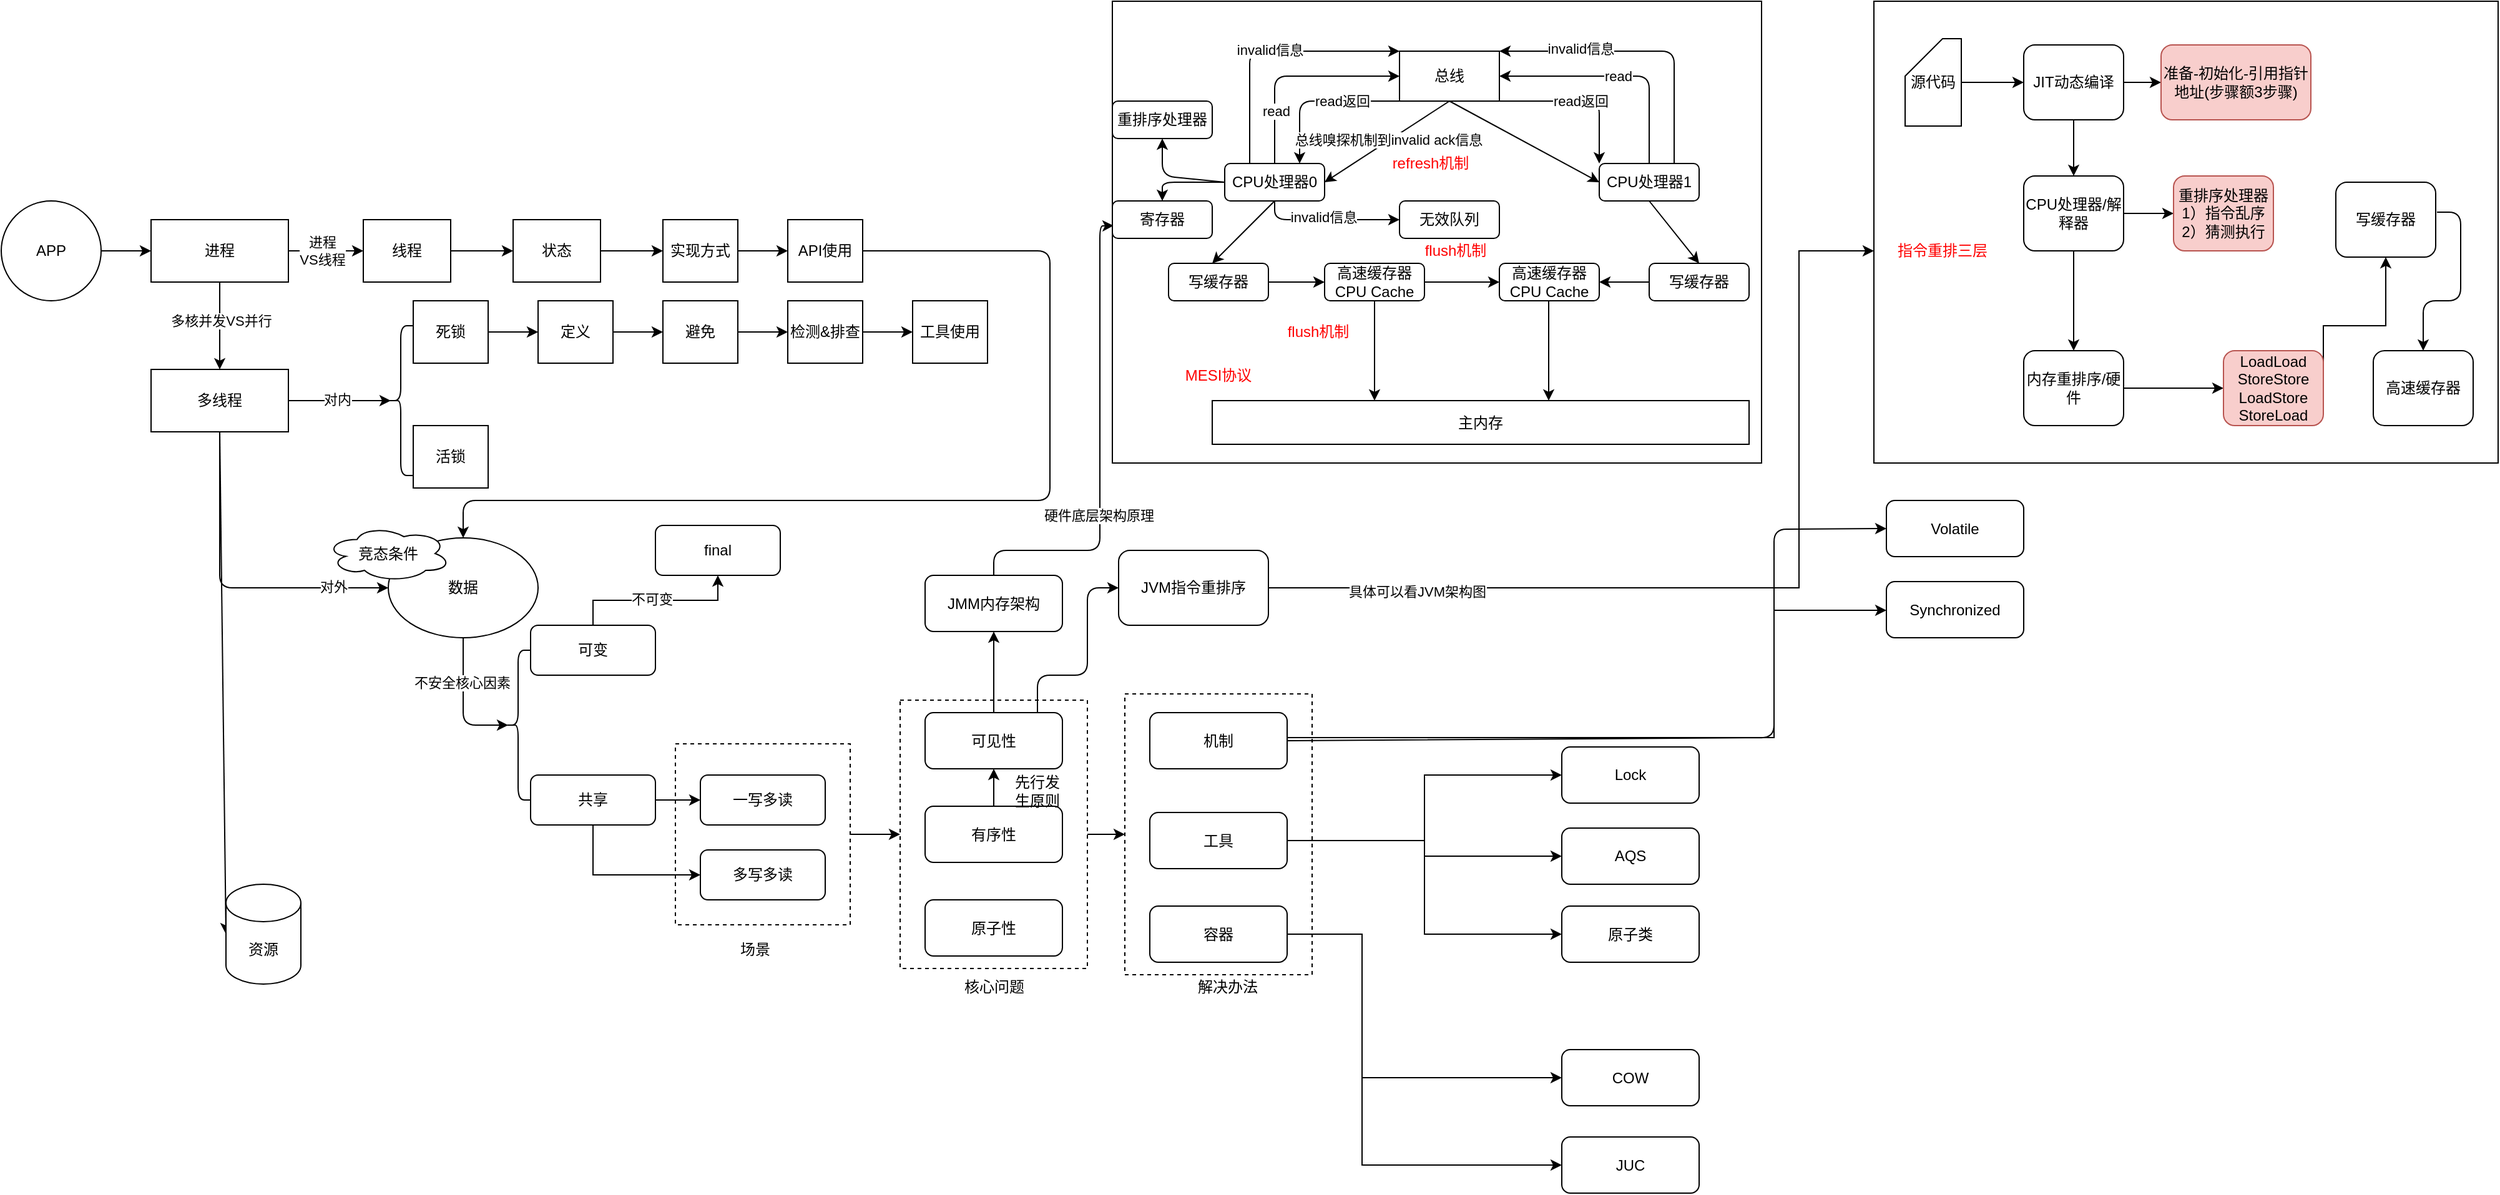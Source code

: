 <mxfile version="14.8.6" type="github">
  <diagram id="KB1vcJfw8zj7qNLRG0oM" name="Page-1">
    <mxGraphModel dx="946" dy="1719" grid="1" gridSize="10" guides="1" tooltips="1" connect="1" arrows="1" fold="1" page="1" pageScale="1" pageWidth="827" pageHeight="1169" math="0" shadow="0">
      <root>
        <mxCell id="0" />
        <mxCell id="1" parent="0" />
        <mxCell id="Qtu0secbyMmHB0UshVdj-67" value="" style="rounded=0;whiteSpace=wrap;html=1;dashed=1;" vertex="1" parent="1">
          <mxGeometry x="910" y="515" width="150" height="225" as="geometry" />
        </mxCell>
        <mxCell id="Qtu0secbyMmHB0UshVdj-61" value="" style="rounded=0;whiteSpace=wrap;html=1;dashed=1;" vertex="1" parent="1">
          <mxGeometry x="730" y="520" width="150" height="215" as="geometry" />
        </mxCell>
        <mxCell id="Qtu0secbyMmHB0UshVdj-51" value="" style="rounded=0;whiteSpace=wrap;html=1;dashed=1;" vertex="1" parent="1">
          <mxGeometry x="550" y="555" width="140" height="145" as="geometry" />
        </mxCell>
        <mxCell id="Qtu0secbyMmHB0UshVdj-1" value="APP" style="ellipse;whiteSpace=wrap;html=1;aspect=fixed;" vertex="1" parent="1">
          <mxGeometry x="10" y="120" width="80" height="80" as="geometry" />
        </mxCell>
        <mxCell id="Qtu0secbyMmHB0UshVdj-5" value="" style="edgeStyle=orthogonalEdgeStyle;rounded=0;orthogonalLoop=1;jettySize=auto;html=1;" edge="1" parent="1" source="Qtu0secbyMmHB0UshVdj-2" target="Qtu0secbyMmHB0UshVdj-4">
          <mxGeometry relative="1" as="geometry" />
        </mxCell>
        <mxCell id="Qtu0secbyMmHB0UshVdj-15" value="进程&lt;br&gt;VS线程" style="edgeLabel;html=1;align=center;verticalAlign=middle;resizable=0;points=[];" vertex="1" connectable="0" parent="Qtu0secbyMmHB0UshVdj-5">
          <mxGeometry x="-0.1" relative="1" as="geometry">
            <mxPoint as="offset" />
          </mxGeometry>
        </mxCell>
        <mxCell id="Qtu0secbyMmHB0UshVdj-13" value="" style="edgeStyle=orthogonalEdgeStyle;rounded=0;orthogonalLoop=1;jettySize=auto;html=1;" edge="1" parent="1" source="Qtu0secbyMmHB0UshVdj-2" target="Qtu0secbyMmHB0UshVdj-12">
          <mxGeometry relative="1" as="geometry" />
        </mxCell>
        <mxCell id="Qtu0secbyMmHB0UshVdj-14" value="多核并发VS并行" style="edgeLabel;html=1;align=center;verticalAlign=middle;resizable=0;points=[];" vertex="1" connectable="0" parent="Qtu0secbyMmHB0UshVdj-13">
          <mxGeometry x="-0.127" y="1" relative="1" as="geometry">
            <mxPoint as="offset" />
          </mxGeometry>
        </mxCell>
        <mxCell id="Qtu0secbyMmHB0UshVdj-2" value="进程" style="rounded=0;whiteSpace=wrap;html=1;" vertex="1" parent="1">
          <mxGeometry x="130" y="135" width="110" height="50" as="geometry" />
        </mxCell>
        <mxCell id="Qtu0secbyMmHB0UshVdj-3" value="" style="endArrow=classic;html=1;exitX=1;exitY=0.5;exitDx=0;exitDy=0;entryX=0;entryY=0.5;entryDx=0;entryDy=0;" edge="1" parent="1" source="Qtu0secbyMmHB0UshVdj-1" target="Qtu0secbyMmHB0UshVdj-2">
          <mxGeometry width="50" height="50" relative="1" as="geometry">
            <mxPoint x="100" y="290" as="sourcePoint" />
            <mxPoint x="150" y="240" as="targetPoint" />
          </mxGeometry>
        </mxCell>
        <mxCell id="Qtu0secbyMmHB0UshVdj-7" value="" style="edgeStyle=orthogonalEdgeStyle;rounded=0;orthogonalLoop=1;jettySize=auto;html=1;" edge="1" parent="1" source="Qtu0secbyMmHB0UshVdj-4" target="Qtu0secbyMmHB0UshVdj-6">
          <mxGeometry relative="1" as="geometry" />
        </mxCell>
        <mxCell id="Qtu0secbyMmHB0UshVdj-4" value="线程" style="rounded=0;whiteSpace=wrap;html=1;" vertex="1" parent="1">
          <mxGeometry x="300" y="135" width="70" height="50" as="geometry" />
        </mxCell>
        <mxCell id="Qtu0secbyMmHB0UshVdj-9" value="" style="edgeStyle=orthogonalEdgeStyle;rounded=0;orthogonalLoop=1;jettySize=auto;html=1;" edge="1" parent="1" source="Qtu0secbyMmHB0UshVdj-6" target="Qtu0secbyMmHB0UshVdj-8">
          <mxGeometry relative="1" as="geometry" />
        </mxCell>
        <mxCell id="Qtu0secbyMmHB0UshVdj-6" value="状态" style="rounded=0;whiteSpace=wrap;html=1;" vertex="1" parent="1">
          <mxGeometry x="420" y="135" width="70" height="50" as="geometry" />
        </mxCell>
        <mxCell id="Qtu0secbyMmHB0UshVdj-11" value="" style="edgeStyle=orthogonalEdgeStyle;rounded=0;orthogonalLoop=1;jettySize=auto;html=1;" edge="1" parent="1" source="Qtu0secbyMmHB0UshVdj-8" target="Qtu0secbyMmHB0UshVdj-10">
          <mxGeometry relative="1" as="geometry" />
        </mxCell>
        <mxCell id="Qtu0secbyMmHB0UshVdj-8" value="实现方式" style="rounded=0;whiteSpace=wrap;html=1;" vertex="1" parent="1">
          <mxGeometry x="540" y="135" width="60" height="50" as="geometry" />
        </mxCell>
        <mxCell id="Qtu0secbyMmHB0UshVdj-10" value="API使用" style="rounded=0;whiteSpace=wrap;html=1;" vertex="1" parent="1">
          <mxGeometry x="640" y="135" width="60" height="50" as="geometry" />
        </mxCell>
        <mxCell id="Qtu0secbyMmHB0UshVdj-17" value="" style="edgeStyle=orthogonalEdgeStyle;rounded=0;orthogonalLoop=1;jettySize=auto;html=1;entryX=0.1;entryY=0.5;entryDx=0;entryDy=0;entryPerimeter=0;exitX=1;exitY=0.5;exitDx=0;exitDy=0;" edge="1" parent="1" source="Qtu0secbyMmHB0UshVdj-12" target="Qtu0secbyMmHB0UshVdj-20">
          <mxGeometry relative="1" as="geometry">
            <mxPoint x="300" y="100" as="sourcePoint" />
            <Array as="points">
              <mxPoint x="240" y="280" />
            </Array>
          </mxGeometry>
        </mxCell>
        <mxCell id="Qtu0secbyMmHB0UshVdj-18" value="对内" style="edgeLabel;html=1;align=center;verticalAlign=middle;resizable=0;points=[];" vertex="1" connectable="0" parent="Qtu0secbyMmHB0UshVdj-17">
          <mxGeometry x="-0.05" y="1" relative="1" as="geometry">
            <mxPoint as="offset" />
          </mxGeometry>
        </mxCell>
        <mxCell id="Qtu0secbyMmHB0UshVdj-12" value="多线程" style="rounded=0;whiteSpace=wrap;html=1;" vertex="1" parent="1">
          <mxGeometry x="130" y="255" width="110" height="50" as="geometry" />
        </mxCell>
        <mxCell id="Qtu0secbyMmHB0UshVdj-20" value="" style="shape=curlyBracket;whiteSpace=wrap;html=1;rounded=1;" vertex="1" parent="1">
          <mxGeometry x="320" y="220" width="20" height="120" as="geometry" />
        </mxCell>
        <mxCell id="Qtu0secbyMmHB0UshVdj-24" value="" style="edgeStyle=orthogonalEdgeStyle;rounded=0;orthogonalLoop=1;jettySize=auto;html=1;" edge="1" parent="1" source="Qtu0secbyMmHB0UshVdj-21" target="Qtu0secbyMmHB0UshVdj-23">
          <mxGeometry relative="1" as="geometry" />
        </mxCell>
        <mxCell id="Qtu0secbyMmHB0UshVdj-21" value="死锁" style="rounded=0;whiteSpace=wrap;html=1;" vertex="1" parent="1">
          <mxGeometry x="340" y="200" width="60" height="50" as="geometry" />
        </mxCell>
        <mxCell id="Qtu0secbyMmHB0UshVdj-22" value="活锁" style="rounded=0;whiteSpace=wrap;html=1;" vertex="1" parent="1">
          <mxGeometry x="340" y="300" width="60" height="50" as="geometry" />
        </mxCell>
        <mxCell id="Qtu0secbyMmHB0UshVdj-26" value="" style="edgeStyle=orthogonalEdgeStyle;rounded=0;orthogonalLoop=1;jettySize=auto;html=1;" edge="1" parent="1" source="Qtu0secbyMmHB0UshVdj-23" target="Qtu0secbyMmHB0UshVdj-25">
          <mxGeometry relative="1" as="geometry" />
        </mxCell>
        <mxCell id="Qtu0secbyMmHB0UshVdj-23" value="定义" style="rounded=0;whiteSpace=wrap;html=1;" vertex="1" parent="1">
          <mxGeometry x="440" y="200" width="60" height="50" as="geometry" />
        </mxCell>
        <mxCell id="Qtu0secbyMmHB0UshVdj-28" value="" style="edgeStyle=orthogonalEdgeStyle;rounded=0;orthogonalLoop=1;jettySize=auto;html=1;" edge="1" parent="1" source="Qtu0secbyMmHB0UshVdj-25" target="Qtu0secbyMmHB0UshVdj-27">
          <mxGeometry relative="1" as="geometry" />
        </mxCell>
        <mxCell id="Qtu0secbyMmHB0UshVdj-25" value="避免" style="rounded=0;whiteSpace=wrap;html=1;" vertex="1" parent="1">
          <mxGeometry x="540" y="200" width="60" height="50" as="geometry" />
        </mxCell>
        <mxCell id="Qtu0secbyMmHB0UshVdj-30" value="" style="edgeStyle=orthogonalEdgeStyle;rounded=0;orthogonalLoop=1;jettySize=auto;html=1;" edge="1" parent="1" source="Qtu0secbyMmHB0UshVdj-27" target="Qtu0secbyMmHB0UshVdj-29">
          <mxGeometry relative="1" as="geometry" />
        </mxCell>
        <mxCell id="Qtu0secbyMmHB0UshVdj-27" value="检测&amp;amp;排查" style="rounded=0;whiteSpace=wrap;html=1;" vertex="1" parent="1">
          <mxGeometry x="640" y="200" width="60" height="50" as="geometry" />
        </mxCell>
        <mxCell id="Qtu0secbyMmHB0UshVdj-29" value="工具使用" style="rounded=0;whiteSpace=wrap;html=1;" vertex="1" parent="1">
          <mxGeometry x="740" y="200" width="60" height="50" as="geometry" />
        </mxCell>
        <mxCell id="Qtu0secbyMmHB0UshVdj-32" value="" style="endArrow=classic;html=1;exitX=0.5;exitY=1;exitDx=0;exitDy=0;entryX=0;entryY=0.5;entryDx=0;entryDy=0;" edge="1" parent="1" source="Qtu0secbyMmHB0UshVdj-12" target="Qtu0secbyMmHB0UshVdj-34">
          <mxGeometry width="50" height="50" relative="1" as="geometry">
            <mxPoint x="180" y="470" as="sourcePoint" />
            <mxPoint x="327" y="535" as="targetPoint" />
            <Array as="points">
              <mxPoint x="185" y="430" />
            </Array>
          </mxGeometry>
        </mxCell>
        <mxCell id="Qtu0secbyMmHB0UshVdj-33" value="对外" style="edgeLabel;html=1;align=center;verticalAlign=middle;resizable=0;points=[];" vertex="1" connectable="0" parent="Qtu0secbyMmHB0UshVdj-32">
          <mxGeometry x="0.661" y="1" relative="1" as="geometry">
            <mxPoint as="offset" />
          </mxGeometry>
        </mxCell>
        <mxCell id="Qtu0secbyMmHB0UshVdj-34" value="数据" style="ellipse;whiteSpace=wrap;html=1;" vertex="1" parent="1">
          <mxGeometry x="320" y="390" width="120" height="80" as="geometry" />
        </mxCell>
        <mxCell id="Qtu0secbyMmHB0UshVdj-35" value="" style="endArrow=classic;html=1;exitX=1;exitY=0.5;exitDx=0;exitDy=0;entryX=0.5;entryY=0;entryDx=0;entryDy=0;" edge="1" parent="1" source="Qtu0secbyMmHB0UshVdj-10" target="Qtu0secbyMmHB0UshVdj-34">
          <mxGeometry width="50" height="50" relative="1" as="geometry">
            <mxPoint x="580" y="400" as="sourcePoint" />
            <mxPoint x="630" y="350" as="targetPoint" />
            <Array as="points">
              <mxPoint x="850" y="160" />
              <mxPoint x="850" y="360" />
              <mxPoint x="380" y="360" />
            </Array>
          </mxGeometry>
        </mxCell>
        <mxCell id="Qtu0secbyMmHB0UshVdj-37" value="竞态条件" style="ellipse;shape=cloud;whiteSpace=wrap;html=1;" vertex="1" parent="1">
          <mxGeometry x="270" y="380" width="100" height="45" as="geometry" />
        </mxCell>
        <mxCell id="Qtu0secbyMmHB0UshVdj-38" value="" style="shape=curlyBracket;whiteSpace=wrap;html=1;rounded=1;" vertex="1" parent="1">
          <mxGeometry x="414" y="480" width="20" height="120" as="geometry" />
        </mxCell>
        <mxCell id="Qtu0secbyMmHB0UshVdj-39" value="" style="endArrow=classic;html=1;entryX=0.1;entryY=0.5;entryDx=0;entryDy=0;entryPerimeter=0;exitX=0.5;exitY=1;exitDx=0;exitDy=0;" edge="1" parent="1" source="Qtu0secbyMmHB0UshVdj-34" target="Qtu0secbyMmHB0UshVdj-38">
          <mxGeometry width="50" height="50" relative="1" as="geometry">
            <mxPoint x="300" y="620" as="sourcePoint" />
            <mxPoint x="350" y="570" as="targetPoint" />
            <Array as="points">
              <mxPoint x="380" y="540" />
            </Array>
          </mxGeometry>
        </mxCell>
        <mxCell id="Qtu0secbyMmHB0UshVdj-42" value="不安全核心因素" style="edgeLabel;html=1;align=center;verticalAlign=middle;resizable=0;points=[];" vertex="1" connectable="0" parent="Qtu0secbyMmHB0UshVdj-39">
          <mxGeometry x="-0.321" y="-1" relative="1" as="geometry">
            <mxPoint as="offset" />
          </mxGeometry>
        </mxCell>
        <mxCell id="Qtu0secbyMmHB0UshVdj-45" value="" style="edgeStyle=orthogonalEdgeStyle;rounded=0;orthogonalLoop=1;jettySize=auto;html=1;exitX=0.5;exitY=0;exitDx=0;exitDy=0;" edge="1" parent="1" source="Qtu0secbyMmHB0UshVdj-40" target="Qtu0secbyMmHB0UshVdj-44">
          <mxGeometry relative="1" as="geometry" />
        </mxCell>
        <mxCell id="Qtu0secbyMmHB0UshVdj-46" value="不可变" style="edgeLabel;html=1;align=center;verticalAlign=middle;resizable=0;points=[];" vertex="1" connectable="0" parent="Qtu0secbyMmHB0UshVdj-45">
          <mxGeometry x="-0.043" y="1" relative="1" as="geometry">
            <mxPoint as="offset" />
          </mxGeometry>
        </mxCell>
        <mxCell id="Qtu0secbyMmHB0UshVdj-40" value="可变" style="rounded=1;whiteSpace=wrap;html=1;" vertex="1" parent="1">
          <mxGeometry x="434" y="460" width="100" height="40" as="geometry" />
        </mxCell>
        <mxCell id="Qtu0secbyMmHB0UshVdj-48" value="" style="edgeStyle=orthogonalEdgeStyle;rounded=0;orthogonalLoop=1;jettySize=auto;html=1;" edge="1" parent="1" source="Qtu0secbyMmHB0UshVdj-41" target="Qtu0secbyMmHB0UshVdj-47">
          <mxGeometry relative="1" as="geometry" />
        </mxCell>
        <mxCell id="Qtu0secbyMmHB0UshVdj-50" value="" style="edgeStyle=orthogonalEdgeStyle;rounded=0;orthogonalLoop=1;jettySize=auto;html=1;entryX=0;entryY=0.5;entryDx=0;entryDy=0;exitX=0.5;exitY=1;exitDx=0;exitDy=0;" edge="1" parent="1" source="Qtu0secbyMmHB0UshVdj-41" target="Qtu0secbyMmHB0UshVdj-49">
          <mxGeometry relative="1" as="geometry" />
        </mxCell>
        <mxCell id="Qtu0secbyMmHB0UshVdj-41" value="共享" style="rounded=1;whiteSpace=wrap;html=1;" vertex="1" parent="1">
          <mxGeometry x="434" y="580" width="100" height="40" as="geometry" />
        </mxCell>
        <mxCell id="Qtu0secbyMmHB0UshVdj-44" value="final" style="rounded=1;whiteSpace=wrap;html=1;" vertex="1" parent="1">
          <mxGeometry x="534" y="380" width="100" height="40" as="geometry" />
        </mxCell>
        <mxCell id="Qtu0secbyMmHB0UshVdj-47" value="一写多读" style="rounded=1;whiteSpace=wrap;html=1;" vertex="1" parent="1">
          <mxGeometry x="570" y="580" width="100" height="40" as="geometry" />
        </mxCell>
        <mxCell id="Qtu0secbyMmHB0UshVdj-49" value="多写多读" style="rounded=1;whiteSpace=wrap;html=1;" vertex="1" parent="1">
          <mxGeometry x="570" y="640" width="100" height="40" as="geometry" />
        </mxCell>
        <mxCell id="Qtu0secbyMmHB0UshVdj-84" value="" style="edgeStyle=orthogonalEdgeStyle;rounded=0;orthogonalLoop=1;jettySize=auto;html=1;" edge="1" parent="1" source="Qtu0secbyMmHB0UshVdj-53" target="Qtu0secbyMmHB0UshVdj-83">
          <mxGeometry relative="1" as="geometry" />
        </mxCell>
        <mxCell id="Qtu0secbyMmHB0UshVdj-53" value="可见性" style="rounded=1;whiteSpace=wrap;html=1;" vertex="1" parent="1">
          <mxGeometry x="750" y="530" width="110" height="45" as="geometry" />
        </mxCell>
        <mxCell id="Qtu0secbyMmHB0UshVdj-54" value="原子性" style="rounded=1;whiteSpace=wrap;html=1;" vertex="1" parent="1">
          <mxGeometry x="750" y="680" width="110" height="45" as="geometry" />
        </mxCell>
        <mxCell id="Qtu0secbyMmHB0UshVdj-55" value="有序性" style="rounded=1;whiteSpace=wrap;html=1;" vertex="1" parent="1">
          <mxGeometry x="750" y="605" width="110" height="45" as="geometry" />
        </mxCell>
        <mxCell id="Qtu0secbyMmHB0UshVdj-75" value="" style="edgeStyle=orthogonalEdgeStyle;rounded=0;orthogonalLoop=1;jettySize=auto;html=1;" edge="1" parent="1" source="Qtu0secbyMmHB0UshVdj-60" target="Qtu0secbyMmHB0UshVdj-74">
          <mxGeometry relative="1" as="geometry">
            <Array as="points">
              <mxPoint x="1430" y="550" />
              <mxPoint x="1430" y="448" />
            </Array>
          </mxGeometry>
        </mxCell>
        <mxCell id="Qtu0secbyMmHB0UshVdj-60" value="机制" style="rounded=1;whiteSpace=wrap;html=1;" vertex="1" parent="1">
          <mxGeometry x="930" y="530" width="110" height="45" as="geometry" />
        </mxCell>
        <mxCell id="Qtu0secbyMmHB0UshVdj-62" value="" style="endArrow=classic;html=1;entryX=0;entryY=0.5;entryDx=0;entryDy=0;exitX=1;exitY=0.5;exitDx=0;exitDy=0;" edge="1" parent="1" source="Qtu0secbyMmHB0UshVdj-51" target="Qtu0secbyMmHB0UshVdj-61">
          <mxGeometry width="50" height="50" relative="1" as="geometry">
            <mxPoint x="620" y="810" as="sourcePoint" />
            <mxPoint x="670" y="760" as="targetPoint" />
          </mxGeometry>
        </mxCell>
        <mxCell id="Qtu0secbyMmHB0UshVdj-63" value="场景" style="text;html=1;strokeColor=none;fillColor=none;align=center;verticalAlign=middle;whiteSpace=wrap;rounded=0;dashed=1;" vertex="1" parent="1">
          <mxGeometry x="594" y="710" width="40" height="20" as="geometry" />
        </mxCell>
        <mxCell id="Qtu0secbyMmHB0UshVdj-64" value="核心问题" style="text;html=1;strokeColor=none;fillColor=none;align=center;verticalAlign=middle;whiteSpace=wrap;rounded=0;dashed=1;" vertex="1" parent="1">
          <mxGeometry x="777.5" y="740" width="55" height="20" as="geometry" />
        </mxCell>
        <mxCell id="Qtu0secbyMmHB0UshVdj-77" value="" style="edgeStyle=orthogonalEdgeStyle;rounded=0;orthogonalLoop=1;jettySize=auto;html=1;exitX=1;exitY=0.5;exitDx=0;exitDy=0;entryX=0;entryY=0.5;entryDx=0;entryDy=0;" edge="1" parent="1" source="Qtu0secbyMmHB0UshVdj-65" target="Qtu0secbyMmHB0UshVdj-78">
          <mxGeometry relative="1" as="geometry" />
        </mxCell>
        <mxCell id="Qtu0secbyMmHB0UshVdj-65" value="工具" style="rounded=1;whiteSpace=wrap;html=1;" vertex="1" parent="1">
          <mxGeometry x="930" y="610" width="110" height="45" as="geometry" />
        </mxCell>
        <mxCell id="Qtu0secbyMmHB0UshVdj-86" value="" style="edgeStyle=orthogonalEdgeStyle;rounded=0;orthogonalLoop=1;jettySize=auto;html=1;entryX=0;entryY=0.5;entryDx=0;entryDy=0;" edge="1" parent="1" source="Qtu0secbyMmHB0UshVdj-66" target="Qtu0secbyMmHB0UshVdj-85">
          <mxGeometry relative="1" as="geometry">
            <Array as="points">
              <mxPoint x="1100" y="708" />
              <mxPoint x="1100" y="823" />
            </Array>
          </mxGeometry>
        </mxCell>
        <mxCell id="Qtu0secbyMmHB0UshVdj-66" value="容器" style="rounded=1;whiteSpace=wrap;html=1;" vertex="1" parent="1">
          <mxGeometry x="930" y="685" width="110" height="45" as="geometry" />
        </mxCell>
        <mxCell id="Qtu0secbyMmHB0UshVdj-68" value="" style="endArrow=classic;html=1;entryX=0;entryY=0.5;entryDx=0;entryDy=0;exitX=1;exitY=0.5;exitDx=0;exitDy=0;" edge="1" parent="1" source="Qtu0secbyMmHB0UshVdj-61" target="Qtu0secbyMmHB0UshVdj-67">
          <mxGeometry width="50" height="50" relative="1" as="geometry">
            <mxPoint x="710" y="810" as="sourcePoint" />
            <mxPoint x="760" y="760" as="targetPoint" />
          </mxGeometry>
        </mxCell>
        <mxCell id="Qtu0secbyMmHB0UshVdj-69" value="解决办法" style="text;html=1;strokeColor=none;fillColor=none;align=center;verticalAlign=middle;whiteSpace=wrap;rounded=0;dashed=1;" vertex="1" parent="1">
          <mxGeometry x="965" y="740" width="55" height="20" as="geometry" />
        </mxCell>
        <mxCell id="Qtu0secbyMmHB0UshVdj-70" value="" style="endArrow=classic;html=1;exitX=0.5;exitY=1;exitDx=0;exitDy=0;entryX=0;entryY=0.5;entryDx=0;entryDy=0;entryPerimeter=0;" edge="1" parent="1" source="Qtu0secbyMmHB0UshVdj-12" target="Qtu0secbyMmHB0UshVdj-71">
          <mxGeometry width="50" height="50" relative="1" as="geometry">
            <mxPoint x="180" y="610" as="sourcePoint" />
            <mxPoint x="230" y="560" as="targetPoint" />
          </mxGeometry>
        </mxCell>
        <mxCell id="Qtu0secbyMmHB0UshVdj-71" value="资源" style="shape=cylinder3;whiteSpace=wrap;html=1;boundedLbl=1;backgroundOutline=1;size=15;" vertex="1" parent="1">
          <mxGeometry x="190" y="667.5" width="60" height="80" as="geometry" />
        </mxCell>
        <mxCell id="Qtu0secbyMmHB0UshVdj-72" value="" style="endArrow=classic;html=1;exitX=1;exitY=0.5;exitDx=0;exitDy=0;entryX=0;entryY=0.5;entryDx=0;entryDy=0;" edge="1" parent="1" source="Qtu0secbyMmHB0UshVdj-60" target="Qtu0secbyMmHB0UshVdj-73">
          <mxGeometry width="50" height="50" relative="1" as="geometry">
            <mxPoint x="980" y="460" as="sourcePoint" />
            <mxPoint x="985" y="440" as="targetPoint" />
            <Array as="points">
              <mxPoint x="1430" y="550" />
              <mxPoint x="1430" y="383" />
            </Array>
          </mxGeometry>
        </mxCell>
        <mxCell id="Qtu0secbyMmHB0UshVdj-73" value="Volatile" style="rounded=1;whiteSpace=wrap;html=1;" vertex="1" parent="1">
          <mxGeometry x="1520" y="360" width="110" height="45" as="geometry" />
        </mxCell>
        <mxCell id="Qtu0secbyMmHB0UshVdj-74" value="Synchronized" style="rounded=1;whiteSpace=wrap;html=1;" vertex="1" parent="1">
          <mxGeometry x="1520" y="425" width="110" height="45" as="geometry" />
        </mxCell>
        <mxCell id="Qtu0secbyMmHB0UshVdj-76" value="Lock" style="rounded=1;whiteSpace=wrap;html=1;" vertex="1" parent="1">
          <mxGeometry x="1260" y="557.5" width="110" height="45" as="geometry" />
        </mxCell>
        <mxCell id="Qtu0secbyMmHB0UshVdj-78" value="AQS" style="rounded=1;whiteSpace=wrap;html=1;" vertex="1" parent="1">
          <mxGeometry x="1260" y="622.5" width="110" height="45" as="geometry" />
        </mxCell>
        <mxCell id="Qtu0secbyMmHB0UshVdj-80" value="" style="edgeStyle=orthogonalEdgeStyle;rounded=0;orthogonalLoop=1;jettySize=auto;html=1;exitX=1;exitY=0.5;exitDx=0;exitDy=0;entryX=0;entryY=0.5;entryDx=0;entryDy=0;" edge="1" parent="1" source="Qtu0secbyMmHB0UshVdj-65" target="Qtu0secbyMmHB0UshVdj-76">
          <mxGeometry relative="1" as="geometry">
            <mxPoint x="1050" y="642.5" as="sourcePoint" />
            <mxPoint x="1110" y="687.5" as="targetPoint" />
          </mxGeometry>
        </mxCell>
        <mxCell id="Qtu0secbyMmHB0UshVdj-81" value="原子类" style="rounded=1;whiteSpace=wrap;html=1;" vertex="1" parent="1">
          <mxGeometry x="1260" y="685" width="110" height="45" as="geometry" />
        </mxCell>
        <mxCell id="Qtu0secbyMmHB0UshVdj-82" value="" style="edgeStyle=orthogonalEdgeStyle;rounded=0;orthogonalLoop=1;jettySize=auto;html=1;exitX=1;exitY=0.5;exitDx=0;exitDy=0;entryX=0;entryY=0.5;entryDx=0;entryDy=0;" edge="1" parent="1" source="Qtu0secbyMmHB0UshVdj-65" target="Qtu0secbyMmHB0UshVdj-81">
          <mxGeometry relative="1" as="geometry">
            <mxPoint x="1050" y="642.5" as="sourcePoint" />
            <mxPoint x="1270" y="655" as="targetPoint" />
          </mxGeometry>
        </mxCell>
        <mxCell id="Qtu0secbyMmHB0UshVdj-83" value="JMM内存架构" style="rounded=1;whiteSpace=wrap;html=1;" vertex="1" parent="1">
          <mxGeometry x="750" y="420" width="110" height="45" as="geometry" />
        </mxCell>
        <mxCell id="Qtu0secbyMmHB0UshVdj-85" value="COW" style="rounded=1;whiteSpace=wrap;html=1;" vertex="1" parent="1">
          <mxGeometry x="1260" y="800" width="110" height="45" as="geometry" />
        </mxCell>
        <mxCell id="Qtu0secbyMmHB0UshVdj-88" value="JUC" style="rounded=1;whiteSpace=wrap;html=1;" vertex="1" parent="1">
          <mxGeometry x="1260" y="870" width="110" height="45" as="geometry" />
        </mxCell>
        <mxCell id="Qtu0secbyMmHB0UshVdj-89" value="" style="edgeStyle=orthogonalEdgeStyle;rounded=0;orthogonalLoop=1;jettySize=auto;html=1;entryX=0;entryY=0.5;entryDx=0;entryDy=0;exitX=1;exitY=0.5;exitDx=0;exitDy=0;" edge="1" parent="1" source="Qtu0secbyMmHB0UshVdj-66" target="Qtu0secbyMmHB0UshVdj-88">
          <mxGeometry relative="1" as="geometry">
            <mxPoint x="1050" y="717.5" as="sourcePoint" />
            <mxPoint x="1270" y="832.5" as="targetPoint" />
            <Array as="points">
              <mxPoint x="1100" y="708" />
              <mxPoint x="1100" y="893" />
            </Array>
          </mxGeometry>
        </mxCell>
        <mxCell id="Qtu0secbyMmHB0UshVdj-90" value="" style="endArrow=classic;html=1;exitX=0.5;exitY=0;exitDx=0;exitDy=0;entryX=0.002;entryY=0.486;entryDx=0;entryDy=0;entryPerimeter=0;" edge="1" parent="1" source="Qtu0secbyMmHB0UshVdj-83" target="Qtu0secbyMmHB0UshVdj-91">
          <mxGeometry width="50" height="50" relative="1" as="geometry">
            <mxPoint x="870" y="410" as="sourcePoint" />
            <mxPoint x="1060" y="120" as="targetPoint" />
            <Array as="points">
              <mxPoint x="805" y="400" />
              <mxPoint x="890" y="400" />
              <mxPoint x="890" y="140" />
            </Array>
          </mxGeometry>
        </mxCell>
        <mxCell id="Qtu0secbyMmHB0UshVdj-130" value="硬件底层架构原理" style="edgeLabel;html=1;align=center;verticalAlign=middle;resizable=0;points=[];" vertex="1" connectable="0" parent="Qtu0secbyMmHB0UshVdj-90">
          <mxGeometry x="-0.293" y="1" relative="1" as="geometry">
            <mxPoint as="offset" />
          </mxGeometry>
        </mxCell>
        <mxCell id="Qtu0secbyMmHB0UshVdj-91" value="" style="rounded=0;whiteSpace=wrap;html=1;" vertex="1" parent="1">
          <mxGeometry x="900" y="-40" width="520" height="370" as="geometry" />
        </mxCell>
        <mxCell id="Qtu0secbyMmHB0UshVdj-92" value="主内存" style="rounded=0;whiteSpace=wrap;html=1;" vertex="1" parent="1">
          <mxGeometry x="980" y="280" width="430" height="35" as="geometry" />
        </mxCell>
        <mxCell id="Qtu0secbyMmHB0UshVdj-93" value="CPU处理器0" style="rounded=1;whiteSpace=wrap;html=1;" vertex="1" parent="1">
          <mxGeometry x="990" y="90" width="80" height="30" as="geometry" />
        </mxCell>
        <mxCell id="Qtu0secbyMmHB0UshVdj-94" value="总线" style="rounded=0;whiteSpace=wrap;html=1;" vertex="1" parent="1">
          <mxGeometry x="1130" width="80" height="40" as="geometry" />
        </mxCell>
        <mxCell id="Qtu0secbyMmHB0UshVdj-95" value="" style="endArrow=classic;html=1;exitX=0.5;exitY=0;exitDx=0;exitDy=0;" edge="1" parent="1" source="Qtu0secbyMmHB0UshVdj-93">
          <mxGeometry width="50" height="50" relative="1" as="geometry">
            <mxPoint x="1010" y="50" as="sourcePoint" />
            <mxPoint x="1130" y="20" as="targetPoint" />
            <Array as="points">
              <mxPoint x="1030" y="20" />
            </Array>
          </mxGeometry>
        </mxCell>
        <mxCell id="Qtu0secbyMmHB0UshVdj-96" value="read" style="edgeLabel;html=1;align=center;verticalAlign=middle;resizable=0;points=[];" vertex="1" connectable="0" parent="Qtu0secbyMmHB0UshVdj-95">
          <mxGeometry x="-0.506" y="-1" relative="1" as="geometry">
            <mxPoint as="offset" />
          </mxGeometry>
        </mxCell>
        <mxCell id="Qtu0secbyMmHB0UshVdj-97" value="" style="endArrow=classic;html=1;entryX=0.75;entryY=0;entryDx=0;entryDy=0;exitX=0;exitY=1;exitDx=0;exitDy=0;" edge="1" parent="1" source="Qtu0secbyMmHB0UshVdj-94" target="Qtu0secbyMmHB0UshVdj-93">
          <mxGeometry width="50" height="50" relative="1" as="geometry">
            <mxPoint x="1110" y="150" as="sourcePoint" />
            <mxPoint x="1160" y="100" as="targetPoint" />
            <Array as="points">
              <mxPoint x="1050" y="40" />
            </Array>
          </mxGeometry>
        </mxCell>
        <mxCell id="Qtu0secbyMmHB0UshVdj-98" value="read返回" style="edgeLabel;html=1;align=center;verticalAlign=middle;resizable=0;points=[];" vertex="1" connectable="0" parent="Qtu0secbyMmHB0UshVdj-97">
          <mxGeometry x="-0.292" relative="1" as="geometry">
            <mxPoint as="offset" />
          </mxGeometry>
        </mxCell>
        <mxCell id="Qtu0secbyMmHB0UshVdj-99" value="" style="endArrow=classic;html=1;entryX=1;entryY=0.5;entryDx=0;entryDy=0;exitX=0.5;exitY=1;exitDx=0;exitDy=0;" edge="1" parent="1" source="Qtu0secbyMmHB0UshVdj-94" target="Qtu0secbyMmHB0UshVdj-93">
          <mxGeometry width="50" height="50" relative="1" as="geometry">
            <mxPoint x="1140" y="110" as="sourcePoint" />
            <mxPoint x="1190" y="60" as="targetPoint" />
          </mxGeometry>
        </mxCell>
        <mxCell id="Qtu0secbyMmHB0UshVdj-100" value="总线嗅探机制到invalid ack信息" style="edgeLabel;html=1;align=center;verticalAlign=middle;resizable=0;points=[];" vertex="1" connectable="0" parent="Qtu0secbyMmHB0UshVdj-99">
          <mxGeometry x="-0.028" y="-1" relative="1" as="geometry">
            <mxPoint as="offset" />
          </mxGeometry>
        </mxCell>
        <mxCell id="Qtu0secbyMmHB0UshVdj-101" value="" style="endArrow=classic;html=1;exitX=0.25;exitY=0;exitDx=0;exitDy=0;entryX=0;entryY=0;entryDx=0;entryDy=0;" edge="1" parent="1" source="Qtu0secbyMmHB0UshVdj-93" target="Qtu0secbyMmHB0UshVdj-94">
          <mxGeometry width="50" height="50" relative="1" as="geometry">
            <mxPoint x="940" y="70" as="sourcePoint" />
            <mxPoint x="990" y="20" as="targetPoint" />
            <Array as="points">
              <mxPoint x="1010" />
            </Array>
          </mxGeometry>
        </mxCell>
        <mxCell id="Qtu0secbyMmHB0UshVdj-102" value="invalid信息" style="edgeLabel;html=1;align=center;verticalAlign=middle;resizable=0;points=[];" vertex="1" connectable="0" parent="Qtu0secbyMmHB0UshVdj-101">
          <mxGeometry x="0.009" y="1" relative="1" as="geometry">
            <mxPoint as="offset" />
          </mxGeometry>
        </mxCell>
        <mxCell id="Qtu0secbyMmHB0UshVdj-103" value="&lt;font color=&quot;#ff0000&quot;&gt;refresh机制&lt;/font&gt;" style="text;html=1;strokeColor=none;fillColor=none;align=center;verticalAlign=middle;whiteSpace=wrap;rounded=0;" vertex="1" parent="1">
          <mxGeometry x="1110" y="80" width="90" height="20" as="geometry" />
        </mxCell>
        <mxCell id="Qtu0secbyMmHB0UshVdj-111" value="" style="edgeStyle=orthogonalEdgeStyle;rounded=0;orthogonalLoop=1;jettySize=auto;html=1;" edge="1" parent="1" source="Qtu0secbyMmHB0UshVdj-104" target="Qtu0secbyMmHB0UshVdj-110">
          <mxGeometry relative="1" as="geometry" />
        </mxCell>
        <mxCell id="Qtu0secbyMmHB0UshVdj-104" value="高速缓存器&lt;br&gt;CPU Cache" style="rounded=1;whiteSpace=wrap;html=1;" vertex="1" parent="1">
          <mxGeometry x="1070" y="170" width="80" height="30" as="geometry" />
        </mxCell>
        <mxCell id="Qtu0secbyMmHB0UshVdj-105" value="写缓存器" style="rounded=1;whiteSpace=wrap;html=1;" vertex="1" parent="1">
          <mxGeometry x="945" y="170" width="80" height="30" as="geometry" />
        </mxCell>
        <mxCell id="Qtu0secbyMmHB0UshVdj-106" value="" style="endArrow=classic;html=1;exitX=0.5;exitY=1;exitDx=0;exitDy=0;" edge="1" parent="1" source="Qtu0secbyMmHB0UshVdj-93">
          <mxGeometry width="50" height="50" relative="1" as="geometry">
            <mxPoint x="850" y="100" as="sourcePoint" />
            <mxPoint x="980" y="170" as="targetPoint" />
          </mxGeometry>
        </mxCell>
        <mxCell id="Qtu0secbyMmHB0UshVdj-107" value="" style="endArrow=classic;html=1;entryX=0;entryY=0.5;entryDx=0;entryDy=0;exitX=1;exitY=0.5;exitDx=0;exitDy=0;" edge="1" parent="1" source="Qtu0secbyMmHB0UshVdj-105" target="Qtu0secbyMmHB0UshVdj-104">
          <mxGeometry width="50" height="50" relative="1" as="geometry">
            <mxPoint x="1030" y="120" as="sourcePoint" />
            <mxPoint x="1140" y="120" as="targetPoint" />
          </mxGeometry>
        </mxCell>
        <mxCell id="Qtu0secbyMmHB0UshVdj-108" value="" style="endArrow=classic;html=1;exitX=0.5;exitY=1;exitDx=0;exitDy=0;" edge="1" parent="1" source="Qtu0secbyMmHB0UshVdj-104">
          <mxGeometry width="50" height="50" relative="1" as="geometry">
            <mxPoint x="1170" y="180" as="sourcePoint" />
            <mxPoint x="1110" y="280" as="targetPoint" />
          </mxGeometry>
        </mxCell>
        <mxCell id="Qtu0secbyMmHB0UshVdj-109" value="&lt;font color=&quot;#ff0000&quot;&gt;flush机制&lt;/font&gt;" style="text;html=1;strokeColor=none;fillColor=none;align=center;verticalAlign=middle;whiteSpace=wrap;rounded=0;" vertex="1" parent="1">
          <mxGeometry x="1020" y="215" width="90" height="20" as="geometry" />
        </mxCell>
        <mxCell id="Qtu0secbyMmHB0UshVdj-110" value="高速缓存器&lt;br&gt;CPU Cache" style="rounded=1;whiteSpace=wrap;html=1;" vertex="1" parent="1">
          <mxGeometry x="1210" y="170" width="80" height="30" as="geometry" />
        </mxCell>
        <mxCell id="Qtu0secbyMmHB0UshVdj-112" value="&lt;font color=&quot;#ff0000&quot;&gt;flush机制&lt;/font&gt;" style="text;html=1;strokeColor=none;fillColor=none;align=center;verticalAlign=middle;whiteSpace=wrap;rounded=0;" vertex="1" parent="1">
          <mxGeometry x="1130" y="150" width="90" height="20" as="geometry" />
        </mxCell>
        <mxCell id="Qtu0secbyMmHB0UshVdj-114" value="" style="edgeStyle=orthogonalEdgeStyle;rounded=0;orthogonalLoop=1;jettySize=auto;html=1;entryX=1;entryY=0.5;entryDx=0;entryDy=0;" edge="1" parent="1" source="Qtu0secbyMmHB0UshVdj-113" target="Qtu0secbyMmHB0UshVdj-110">
          <mxGeometry relative="1" as="geometry" />
        </mxCell>
        <mxCell id="Qtu0secbyMmHB0UshVdj-113" value="写缓存器" style="rounded=1;whiteSpace=wrap;html=1;" vertex="1" parent="1">
          <mxGeometry x="1330" y="170" width="80" height="30" as="geometry" />
        </mxCell>
        <mxCell id="Qtu0secbyMmHB0UshVdj-115" value="CPU处理器1" style="rounded=1;whiteSpace=wrap;html=1;" vertex="1" parent="1">
          <mxGeometry x="1290" y="90" width="80" height="30" as="geometry" />
        </mxCell>
        <mxCell id="Qtu0secbyMmHB0UshVdj-116" value="" style="endArrow=classic;html=1;entryX=0.5;entryY=0;entryDx=0;entryDy=0;exitX=0.5;exitY=1;exitDx=0;exitDy=0;" edge="1" parent="1" source="Qtu0secbyMmHB0UshVdj-115" target="Qtu0secbyMmHB0UshVdj-113">
          <mxGeometry width="50" height="50" relative="1" as="geometry">
            <mxPoint x="1300" y="70" as="sourcePoint" />
            <mxPoint x="1350" y="20" as="targetPoint" />
          </mxGeometry>
        </mxCell>
        <mxCell id="Qtu0secbyMmHB0UshVdj-117" value="" style="endArrow=classic;html=1;exitX=0.75;exitY=0;exitDx=0;exitDy=0;entryX=1;entryY=0;entryDx=0;entryDy=0;" edge="1" parent="1" source="Qtu0secbyMmHB0UshVdj-115" target="Qtu0secbyMmHB0UshVdj-94">
          <mxGeometry width="50" height="50" relative="1" as="geometry">
            <mxPoint x="1250" y="70" as="sourcePoint" />
            <mxPoint x="1300" y="20" as="targetPoint" />
            <Array as="points">
              <mxPoint x="1350" />
            </Array>
          </mxGeometry>
        </mxCell>
        <mxCell id="Qtu0secbyMmHB0UshVdj-118" value="invalid信息" style="edgeLabel;html=1;align=center;verticalAlign=middle;resizable=0;points=[];" vertex="1" connectable="0" parent="Qtu0secbyMmHB0UshVdj-117">
          <mxGeometry x="0.435" y="-2" relative="1" as="geometry">
            <mxPoint as="offset" />
          </mxGeometry>
        </mxCell>
        <mxCell id="Qtu0secbyMmHB0UshVdj-119" value="read" style="endArrow=classic;html=1;entryX=1;entryY=0.5;entryDx=0;entryDy=0;exitX=0.5;exitY=0;exitDx=0;exitDy=0;" edge="1" parent="1" source="Qtu0secbyMmHB0UshVdj-115" target="Qtu0secbyMmHB0UshVdj-94">
          <mxGeometry width="50" height="50" relative="1" as="geometry">
            <mxPoint x="1240" y="120" as="sourcePoint" />
            <mxPoint x="1290" y="70" as="targetPoint" />
            <Array as="points">
              <mxPoint x="1330" y="20" />
            </Array>
          </mxGeometry>
        </mxCell>
        <mxCell id="Qtu0secbyMmHB0UshVdj-120" value="read返回" style="endArrow=classic;html=1;entryX=0;entryY=0;entryDx=0;entryDy=0;" edge="1" parent="1" target="Qtu0secbyMmHB0UshVdj-115">
          <mxGeometry width="50" height="50" relative="1" as="geometry">
            <mxPoint x="1210" y="40" as="sourcePoint" />
            <mxPoint x="1310" y="-100" as="targetPoint" />
            <Array as="points">
              <mxPoint x="1290" y="40" />
            </Array>
          </mxGeometry>
        </mxCell>
        <mxCell id="Qtu0secbyMmHB0UshVdj-121" value="" style="endArrow=classic;html=1;entryX=0;entryY=0.5;entryDx=0;entryDy=0;" edge="1" parent="1" target="Qtu0secbyMmHB0UshVdj-115">
          <mxGeometry width="50" height="50" relative="1" as="geometry">
            <mxPoint x="1170" y="40" as="sourcePoint" />
            <mxPoint x="1250" y="90" as="targetPoint" />
          </mxGeometry>
        </mxCell>
        <mxCell id="Qtu0secbyMmHB0UshVdj-122" value="" style="endArrow=classic;html=1;exitX=0.5;exitY=1;exitDx=0;exitDy=0;" edge="1" parent="1">
          <mxGeometry width="50" height="50" relative="1" as="geometry">
            <mxPoint x="1249.5" y="200" as="sourcePoint" />
            <mxPoint x="1249.5" y="280" as="targetPoint" />
          </mxGeometry>
        </mxCell>
        <mxCell id="Qtu0secbyMmHB0UshVdj-123" value="重排序处理器" style="rounded=1;whiteSpace=wrap;html=1;" vertex="1" parent="1">
          <mxGeometry x="900" y="40" width="80" height="30" as="geometry" />
        </mxCell>
        <mxCell id="Qtu0secbyMmHB0UshVdj-124" value="寄存器" style="rounded=1;whiteSpace=wrap;html=1;" vertex="1" parent="1">
          <mxGeometry x="900" y="120" width="80" height="30" as="geometry" />
        </mxCell>
        <mxCell id="Qtu0secbyMmHB0UshVdj-125" value="" style="endArrow=classic;html=1;exitX=0;exitY=0.5;exitDx=0;exitDy=0;entryX=0.5;entryY=0;entryDx=0;entryDy=0;" edge="1" parent="1" source="Qtu0secbyMmHB0UshVdj-93" target="Qtu0secbyMmHB0UshVdj-124">
          <mxGeometry width="50" height="50" relative="1" as="geometry">
            <mxPoint x="780" y="100" as="sourcePoint" />
            <mxPoint x="830" y="50" as="targetPoint" />
            <Array as="points">
              <mxPoint x="940" y="105" />
            </Array>
          </mxGeometry>
        </mxCell>
        <mxCell id="Qtu0secbyMmHB0UshVdj-126" value="" style="endArrow=classic;html=1;entryX=0.5;entryY=1;entryDx=0;entryDy=0;exitX=0;exitY=0.5;exitDx=0;exitDy=0;" edge="1" parent="1" source="Qtu0secbyMmHB0UshVdj-93" target="Qtu0secbyMmHB0UshVdj-123">
          <mxGeometry width="50" height="50" relative="1" as="geometry">
            <mxPoint x="910" y="110" as="sourcePoint" />
            <mxPoint x="960" y="60" as="targetPoint" />
            <Array as="points">
              <mxPoint x="940" y="100" />
            </Array>
          </mxGeometry>
        </mxCell>
        <mxCell id="Qtu0secbyMmHB0UshVdj-127" value="无效队列" style="rounded=1;whiteSpace=wrap;html=1;" vertex="1" parent="1">
          <mxGeometry x="1130" y="120" width="80" height="30" as="geometry" />
        </mxCell>
        <mxCell id="Qtu0secbyMmHB0UshVdj-128" value="" style="endArrow=classic;html=1;entryX=0;entryY=0.5;entryDx=0;entryDy=0;exitX=0.5;exitY=1;exitDx=0;exitDy=0;" edge="1" parent="1" source="Qtu0secbyMmHB0UshVdj-93" target="Qtu0secbyMmHB0UshVdj-127">
          <mxGeometry width="50" height="50" relative="1" as="geometry">
            <mxPoint x="730" y="100" as="sourcePoint" />
            <mxPoint x="780" y="50" as="targetPoint" />
            <Array as="points">
              <mxPoint x="1030" y="135" />
            </Array>
          </mxGeometry>
        </mxCell>
        <mxCell id="Qtu0secbyMmHB0UshVdj-129" value="invalid信息" style="edgeLabel;html=1;align=center;verticalAlign=middle;resizable=0;points=[];" vertex="1" connectable="0" parent="Qtu0secbyMmHB0UshVdj-128">
          <mxGeometry x="-0.061" y="2" relative="1" as="geometry">
            <mxPoint as="offset" />
          </mxGeometry>
        </mxCell>
        <mxCell id="Qtu0secbyMmHB0UshVdj-131" value="" style="endArrow=classic;html=1;entryX=0;entryY=0.5;entryDx=0;entryDy=0;" edge="1" parent="1" target="Qtu0secbyMmHB0UshVdj-132">
          <mxGeometry width="50" height="50" relative="1" as="geometry">
            <mxPoint x="840" y="530" as="sourcePoint" />
            <mxPoint x="900" y="470" as="targetPoint" />
            <Array as="points">
              <mxPoint x="840" y="500" />
              <mxPoint x="880" y="500" />
              <mxPoint x="880" y="430" />
            </Array>
          </mxGeometry>
        </mxCell>
        <mxCell id="Qtu0secbyMmHB0UshVdj-134" value="" style="edgeStyle=orthogonalEdgeStyle;rounded=0;orthogonalLoop=1;jettySize=auto;html=1;exitX=1;exitY=0.5;exitDx=0;exitDy=0;" edge="1" parent="1" source="Qtu0secbyMmHB0UshVdj-132" target="Qtu0secbyMmHB0UshVdj-133">
          <mxGeometry relative="1" as="geometry">
            <mxPoint x="1030" y="430" as="sourcePoint" />
            <Array as="points">
              <mxPoint x="1450" y="430" />
              <mxPoint x="1450" y="160" />
            </Array>
          </mxGeometry>
        </mxCell>
        <mxCell id="Qtu0secbyMmHB0UshVdj-136" value="具体可以看JVM架构图" style="edgeLabel;html=1;align=center;verticalAlign=middle;resizable=0;points=[];" vertex="1" connectable="0" parent="Qtu0secbyMmHB0UshVdj-134">
          <mxGeometry x="-0.685" y="-3" relative="1" as="geometry">
            <mxPoint as="offset" />
          </mxGeometry>
        </mxCell>
        <mxCell id="Qtu0secbyMmHB0UshVdj-132" value="JVM指令重排序" style="rounded=1;whiteSpace=wrap;html=1;" vertex="1" parent="1">
          <mxGeometry x="905" y="400" width="120" height="60" as="geometry" />
        </mxCell>
        <mxCell id="Qtu0secbyMmHB0UshVdj-133" value="" style="whiteSpace=wrap;html=1;rounded=0;" vertex="1" parent="1">
          <mxGeometry x="1510" y="-40" width="500" height="370" as="geometry" />
        </mxCell>
        <mxCell id="Qtu0secbyMmHB0UshVdj-137" value="源代码" style="shape=card;whiteSpace=wrap;html=1;rounded=0;" vertex="1" parent="1">
          <mxGeometry x="1535" y="-10" width="45" height="70" as="geometry" />
        </mxCell>
        <mxCell id="Qtu0secbyMmHB0UshVdj-140" value="" style="edgeStyle=orthogonalEdgeStyle;rounded=0;orthogonalLoop=1;jettySize=auto;html=1;" edge="1" parent="1" source="Qtu0secbyMmHB0UshVdj-138" target="Qtu0secbyMmHB0UshVdj-139">
          <mxGeometry relative="1" as="geometry" />
        </mxCell>
        <mxCell id="Qtu0secbyMmHB0UshVdj-144" value="" style="edgeStyle=orthogonalEdgeStyle;rounded=0;orthogonalLoop=1;jettySize=auto;html=1;" edge="1" parent="1" source="Qtu0secbyMmHB0UshVdj-138" target="Qtu0secbyMmHB0UshVdj-143">
          <mxGeometry relative="1" as="geometry" />
        </mxCell>
        <mxCell id="Qtu0secbyMmHB0UshVdj-138" value="JIT动态编译" style="rounded=1;whiteSpace=wrap;html=1;" vertex="1" parent="1">
          <mxGeometry x="1630" y="-5" width="80" height="60" as="geometry" />
        </mxCell>
        <mxCell id="Qtu0secbyMmHB0UshVdj-139" value="准备-初始化-引用指针地址(步骤额3步骤)" style="rounded=1;whiteSpace=wrap;html=1;fillColor=#f8cecc;strokeColor=#b85450;" vertex="1" parent="1">
          <mxGeometry x="1740" y="-5" width="120" height="60" as="geometry" />
        </mxCell>
        <mxCell id="Qtu0secbyMmHB0UshVdj-141" value="" style="endArrow=classic;html=1;entryX=0;entryY=0.5;entryDx=0;entryDy=0;" edge="1" parent="1" source="Qtu0secbyMmHB0UshVdj-137" target="Qtu0secbyMmHB0UshVdj-138">
          <mxGeometry width="50" height="50" relative="1" as="geometry">
            <mxPoint x="1580" y="140" as="sourcePoint" />
            <mxPoint x="1630" y="90" as="targetPoint" />
          </mxGeometry>
        </mxCell>
        <mxCell id="Qtu0secbyMmHB0UshVdj-146" value="" style="edgeStyle=orthogonalEdgeStyle;rounded=0;orthogonalLoop=1;jettySize=auto;html=1;" edge="1" parent="1" source="Qtu0secbyMmHB0UshVdj-143" target="Qtu0secbyMmHB0UshVdj-145">
          <mxGeometry relative="1" as="geometry" />
        </mxCell>
        <mxCell id="Qtu0secbyMmHB0UshVdj-152" value="" style="edgeStyle=orthogonalEdgeStyle;rounded=0;orthogonalLoop=1;jettySize=auto;html=1;" edge="1" parent="1" source="Qtu0secbyMmHB0UshVdj-143" target="Qtu0secbyMmHB0UshVdj-151">
          <mxGeometry relative="1" as="geometry" />
        </mxCell>
        <mxCell id="Qtu0secbyMmHB0UshVdj-143" value="CPU处理器/解释器" style="rounded=1;whiteSpace=wrap;html=1;" vertex="1" parent="1">
          <mxGeometry x="1630" y="100" width="80" height="60" as="geometry" />
        </mxCell>
        <mxCell id="Qtu0secbyMmHB0UshVdj-148" value="" style="edgeStyle=orthogonalEdgeStyle;rounded=0;orthogonalLoop=1;jettySize=auto;html=1;exitX=1;exitY=0.5;exitDx=0;exitDy=0;" edge="1" parent="1" source="Qtu0secbyMmHB0UshVdj-155" target="Qtu0secbyMmHB0UshVdj-147">
          <mxGeometry relative="1" as="geometry">
            <Array as="points">
              <mxPoint x="1870" y="220" />
              <mxPoint x="1920" y="220" />
            </Array>
          </mxGeometry>
        </mxCell>
        <mxCell id="Qtu0secbyMmHB0UshVdj-145" value="重排序处理器&lt;br&gt;1）指令乱序&lt;br&gt;2）猜测执行" style="rounded=1;whiteSpace=wrap;html=1;fillColor=#f8cecc;strokeColor=#b85450;" vertex="1" parent="1">
          <mxGeometry x="1750" y="100" width="80" height="60" as="geometry" />
        </mxCell>
        <mxCell id="Qtu0secbyMmHB0UshVdj-147" value="写缓存器" style="rounded=1;whiteSpace=wrap;html=1;" vertex="1" parent="1">
          <mxGeometry x="1880" y="105" width="80" height="60" as="geometry" />
        </mxCell>
        <mxCell id="Qtu0secbyMmHB0UshVdj-149" value="高速缓存器" style="rounded=1;whiteSpace=wrap;html=1;" vertex="1" parent="1">
          <mxGeometry x="1910" y="240" width="80" height="60" as="geometry" />
        </mxCell>
        <mxCell id="Qtu0secbyMmHB0UshVdj-156" value="" style="edgeStyle=orthogonalEdgeStyle;rounded=0;orthogonalLoop=1;jettySize=auto;html=1;" edge="1" parent="1" source="Qtu0secbyMmHB0UshVdj-151" target="Qtu0secbyMmHB0UshVdj-155">
          <mxGeometry relative="1" as="geometry" />
        </mxCell>
        <mxCell id="Qtu0secbyMmHB0UshVdj-151" value="内存重排序/硬件" style="rounded=1;whiteSpace=wrap;html=1;" vertex="1" parent="1">
          <mxGeometry x="1630" y="240" width="80" height="60" as="geometry" />
        </mxCell>
        <mxCell id="Qtu0secbyMmHB0UshVdj-153" value="" style="endArrow=classic;html=1;entryX=0.5;entryY=1;entryDx=0;entryDy=0;exitX=0.5;exitY=0;exitDx=0;exitDy=0;" edge="1" parent="1" source="Qtu0secbyMmHB0UshVdj-55" target="Qtu0secbyMmHB0UshVdj-53">
          <mxGeometry width="50" height="50" relative="1" as="geometry">
            <mxPoint x="780" y="600" as="sourcePoint" />
            <mxPoint x="830" y="550" as="targetPoint" />
          </mxGeometry>
        </mxCell>
        <mxCell id="Qtu0secbyMmHB0UshVdj-154" value="先行发生原则" style="text;html=1;strokeColor=none;fillColor=none;align=center;verticalAlign=middle;whiteSpace=wrap;rounded=0;" vertex="1" parent="1">
          <mxGeometry x="820" y="583" width="40" height="20" as="geometry" />
        </mxCell>
        <mxCell id="Qtu0secbyMmHB0UshVdj-155" value="LoadLoad&lt;br&gt;StoreStore&lt;br&gt;LoadStore&lt;br&gt;StoreLoad" style="rounded=1;whiteSpace=wrap;html=1;fillColor=#f8cecc;strokeColor=#b85450;" vertex="1" parent="1">
          <mxGeometry x="1790" y="240" width="80" height="60" as="geometry" />
        </mxCell>
        <mxCell id="Qtu0secbyMmHB0UshVdj-157" value="" style="endArrow=classic;html=1;entryX=0.5;entryY=0;entryDx=0;entryDy=0;exitX=1.013;exitY=0.4;exitDx=0;exitDy=0;exitPerimeter=0;" edge="1" parent="1" source="Qtu0secbyMmHB0UshVdj-147" target="Qtu0secbyMmHB0UshVdj-149">
          <mxGeometry width="50" height="50" relative="1" as="geometry">
            <mxPoint x="1710" y="-70" as="sourcePoint" />
            <mxPoint x="1760" y="-120" as="targetPoint" />
            <Array as="points">
              <mxPoint x="1980" y="129" />
              <mxPoint x="1980" y="200" />
              <mxPoint x="1950" y="200" />
            </Array>
          </mxGeometry>
        </mxCell>
        <mxCell id="Qtu0secbyMmHB0UshVdj-158" value="&lt;font color=&quot;#ff0000&quot;&gt;MESI协议&lt;/font&gt;" style="text;html=1;strokeColor=none;fillColor=none;align=center;verticalAlign=middle;whiteSpace=wrap;rounded=0;" vertex="1" parent="1">
          <mxGeometry x="940" y="250" width="90" height="20" as="geometry" />
        </mxCell>
        <mxCell id="Qtu0secbyMmHB0UshVdj-159" value="&lt;font color=&quot;#ff0000&quot;&gt;指令重排三层&lt;/font&gt;" style="text;html=1;strokeColor=none;fillColor=none;align=center;verticalAlign=middle;whiteSpace=wrap;rounded=0;" vertex="1" parent="1">
          <mxGeometry x="1520" y="150" width="90" height="20" as="geometry" />
        </mxCell>
      </root>
    </mxGraphModel>
  </diagram>
</mxfile>
